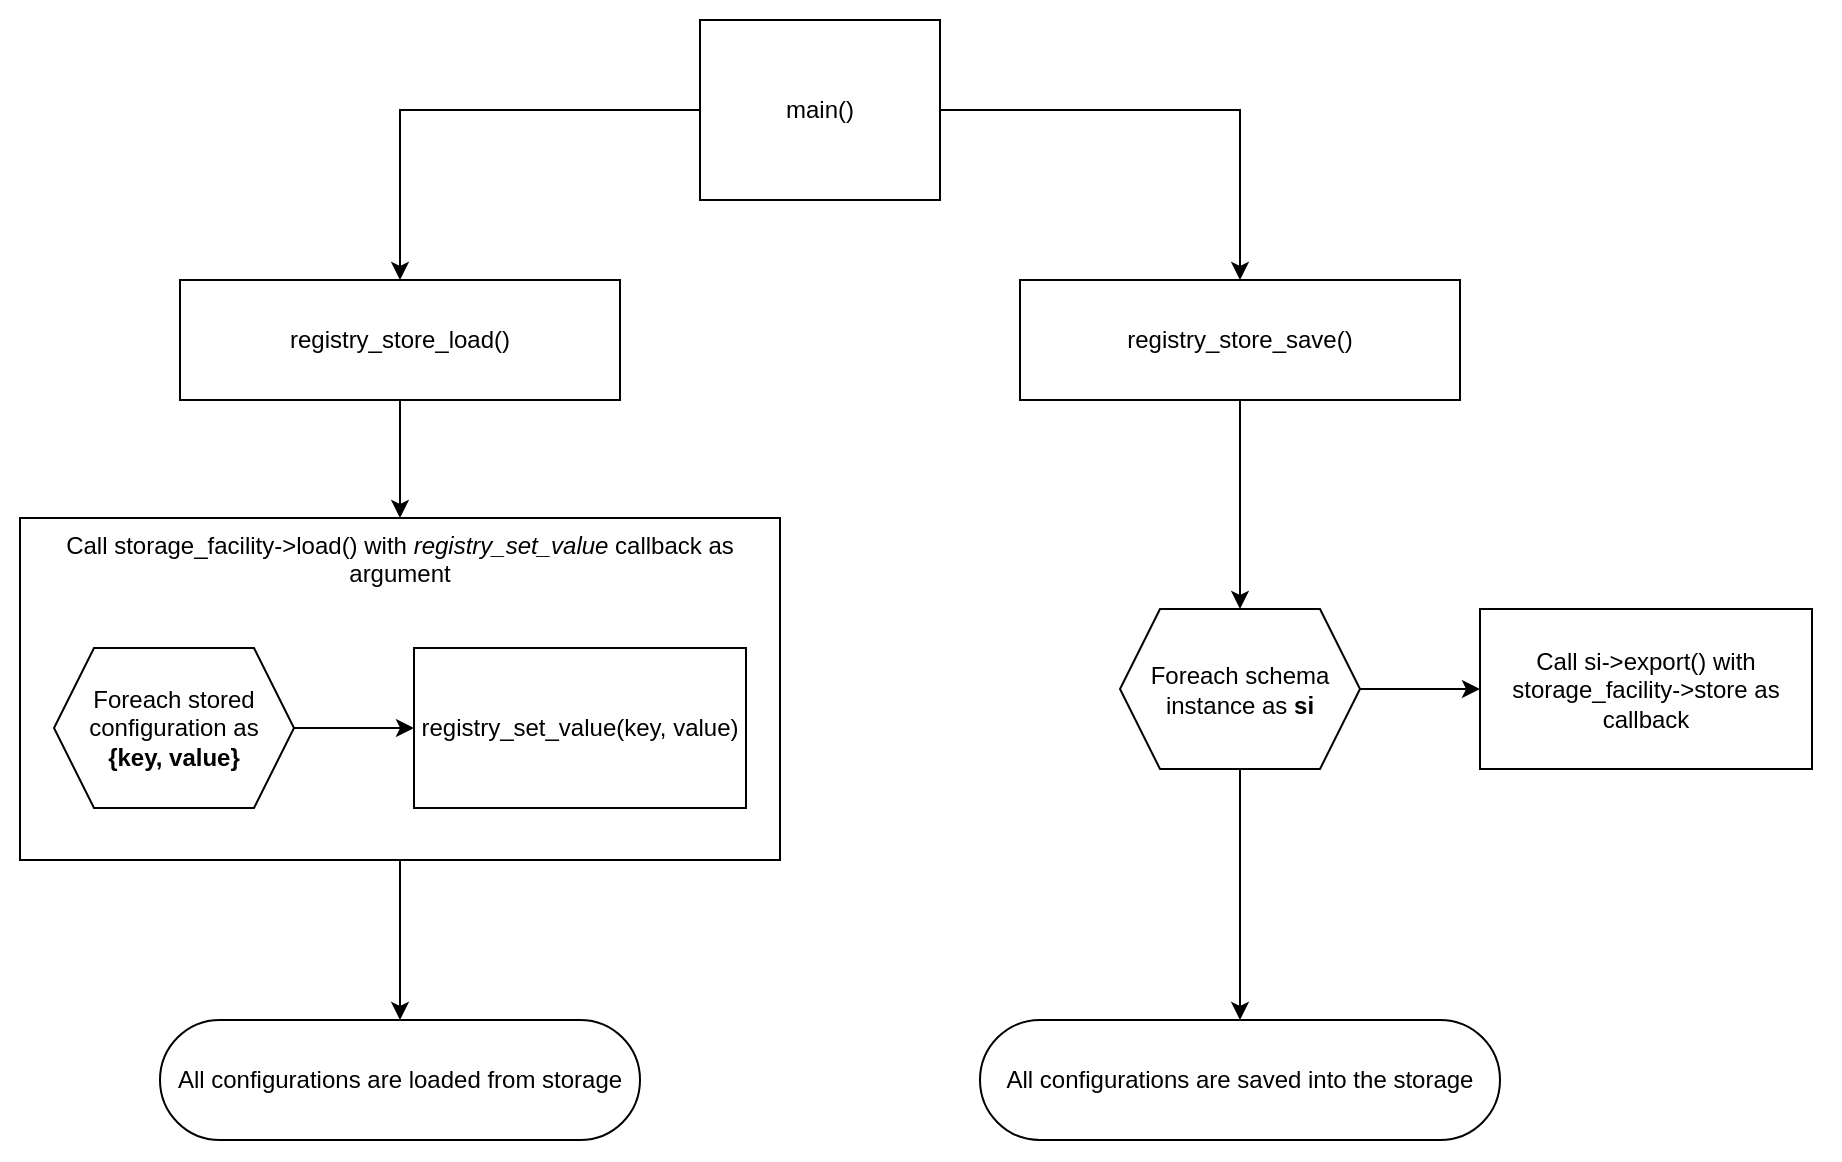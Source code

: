<mxfile>
    <diagram id="fjN8D4Odn0497USpxgly" name="Page-1">
        <mxGraphModel dx="2755" dy="782" grid="1" gridSize="10" guides="1" tooltips="1" connect="1" arrows="1" fold="1" page="1" pageScale="1" pageWidth="1169" pageHeight="827" background="#FFFFFF" math="0" shadow="0">
            <root>
                <mxCell id="0"/>
                <mxCell id="1" parent="0"/>
                <mxCell id="274" value="" style="rounded=0;whiteSpace=wrap;html=1;strokeColor=none;" parent="1" vertex="1">
                    <mxGeometry x="-1150" y="50" width="920" height="580" as="geometry"/>
                </mxCell>
                <mxCell id="163" style="edgeStyle=orthogonalEdgeStyle;html=1;rounded=0;" parent="1" source="161" target="166" edge="1">
                    <mxGeometry relative="1" as="geometry">
                        <mxPoint x="-908" y="70" as="sourcePoint"/>
                        <mxPoint x="-708" y="140" as="targetPoint"/>
                    </mxGeometry>
                </mxCell>
                <mxCell id="161" value="main()" style="rounded=0;whiteSpace=wrap;html=1;" parent="1" vertex="1">
                    <mxGeometry x="-800" y="60" width="120" height="90" as="geometry"/>
                </mxCell>
                <mxCell id="189" style="edgeStyle=elbowEdgeStyle;rounded=0;html=1;" parent="1" source="166" target="188" edge="1">
                    <mxGeometry relative="1" as="geometry"/>
                </mxCell>
                <mxCell id="166" value="registry_store_load()" style="rounded=0;whiteSpace=wrap;html=1;" parent="1" vertex="1">
                    <mxGeometry x="-1060" y="190" width="220" height="60" as="geometry"/>
                </mxCell>
                <mxCell id="184" value="registry_store_save()" style="rounded=0;whiteSpace=wrap;html=1;" parent="1" vertex="1">
                    <mxGeometry x="-640" y="190" width="220" height="60" as="geometry"/>
                </mxCell>
                <mxCell id="186" style="edgeStyle=orthogonalEdgeStyle;html=1;rounded=0;" parent="1" source="161" target="184" edge="1">
                    <mxGeometry relative="1" as="geometry">
                        <mxPoint x="-598" y="120" as="sourcePoint"/>
                        <mxPoint x="-578" y="200" as="targetPoint"/>
                    </mxGeometry>
                </mxCell>
                <mxCell id="191" style="edgeStyle=elbowEdgeStyle;rounded=0;html=1;entryX=0.5;entryY=0;entryDx=0;entryDy=0;" parent="1" source="188" target="204" edge="1">
                    <mxGeometry relative="1" as="geometry">
                        <mxPoint x="-919.765" y="390.235" as="targetPoint"/>
                    </mxGeometry>
                </mxCell>
                <mxCell id="188" value="Call storage_facility-&amp;gt;load() with &lt;i&gt;registry_set_value&lt;/i&gt; callback as argument" style="rounded=0;whiteSpace=wrap;html=1;verticalAlign=top;" parent="1" vertex="1">
                    <mxGeometry x="-1140" y="309" width="380" height="171" as="geometry"/>
                </mxCell>
                <mxCell id="204" value="All configurations are loaded from storage" style="rounded=1;whiteSpace=wrap;html=1;arcSize=50;" parent="1" vertex="1">
                    <mxGeometry x="-1070" y="560" width="240" height="60" as="geometry"/>
                </mxCell>
                <mxCell id="253" style="edgeStyle=elbowEdgeStyle;rounded=0;html=1;" parent="1" source="184" target="275" edge="1">
                    <mxGeometry relative="1" as="geometry">
                        <mxPoint x="-610" y="307" as="sourcePoint"/>
                        <mxPoint x="-529.706" y="309.0" as="targetPoint"/>
                    </mxGeometry>
                </mxCell>
                <mxCell id="256" value="" style="edgeStyle=elbowEdgeStyle;rounded=0;html=1;exitX=1;exitY=0.5;exitDx=0;exitDy=0;" parent="1" source="275" target="268" edge="1">
                    <mxGeometry relative="1" as="geometry">
                        <mxPoint x="-421" y="436.5" as="targetPoint"/>
                        <mxPoint as="offset"/>
                        <mxPoint x="-480" y="434.5" as="sourcePoint"/>
                    </mxGeometry>
                </mxCell>
                <mxCell id="265" value="All configurations are saved into the storage" style="rounded=1;whiteSpace=wrap;html=1;arcSize=50;" parent="1" vertex="1">
                    <mxGeometry x="-660" y="560" width="260" height="60" as="geometry"/>
                </mxCell>
                <mxCell id="268" value="Call si-&amp;gt;export() with storage_facility-&amp;gt;store as callback" style="rounded=0;whiteSpace=wrap;html=1;" parent="1" vertex="1">
                    <mxGeometry x="-410" y="354.5" width="166" height="80" as="geometry"/>
                </mxCell>
                <mxCell id="270" value="" style="edgeStyle=elbowEdgeStyle;rounded=0;html=1;entryX=0.5;entryY=0;entryDx=0;entryDy=0;" parent="1" source="275" target="265" edge="1">
                    <mxGeometry relative="1" as="geometry">
                        <mxPoint x="-510" y="610.06" as="targetPoint"/>
                        <mxPoint x="-501" y="570" as="sourcePoint"/>
                    </mxGeometry>
                </mxCell>
                <mxCell id="275" value="Foreach schema&lt;br&gt;instance as&amp;nbsp;&lt;b&gt;si&lt;/b&gt;" style="shape=hexagon;perimeter=hexagonPerimeter2;whiteSpace=wrap;html=1;fixedSize=1;" vertex="1" parent="1">
                    <mxGeometry x="-590" y="354.5" width="120" height="80" as="geometry"/>
                </mxCell>
                <mxCell id="277" value="" style="edgeStyle=elbowEdgeStyle;rounded=0;html=1;exitX=1;exitY=0.5;exitDx=0;exitDy=0;" edge="1" parent="1" source="279" target="278">
                    <mxGeometry relative="1" as="geometry">
                        <mxPoint x="-954" y="456" as="targetPoint"/>
                        <mxPoint as="offset"/>
                        <mxPoint x="-1013" y="454" as="sourcePoint"/>
                    </mxGeometry>
                </mxCell>
                <mxCell id="278" value="registry_set_value(key, value)" style="rounded=0;whiteSpace=wrap;html=1;" vertex="1" parent="1">
                    <mxGeometry x="-943" y="374" width="166" height="80" as="geometry"/>
                </mxCell>
                <mxCell id="279" value="Foreach stored configuration&amp;nbsp;as&lt;br&gt;&lt;b&gt;{key, value}&lt;/b&gt;" style="shape=hexagon;perimeter=hexagonPerimeter2;whiteSpace=wrap;html=1;fixedSize=1;" vertex="1" parent="1">
                    <mxGeometry x="-1123" y="374" width="120" height="80" as="geometry"/>
                </mxCell>
            </root>
        </mxGraphModel>
    </diagram>
</mxfile>